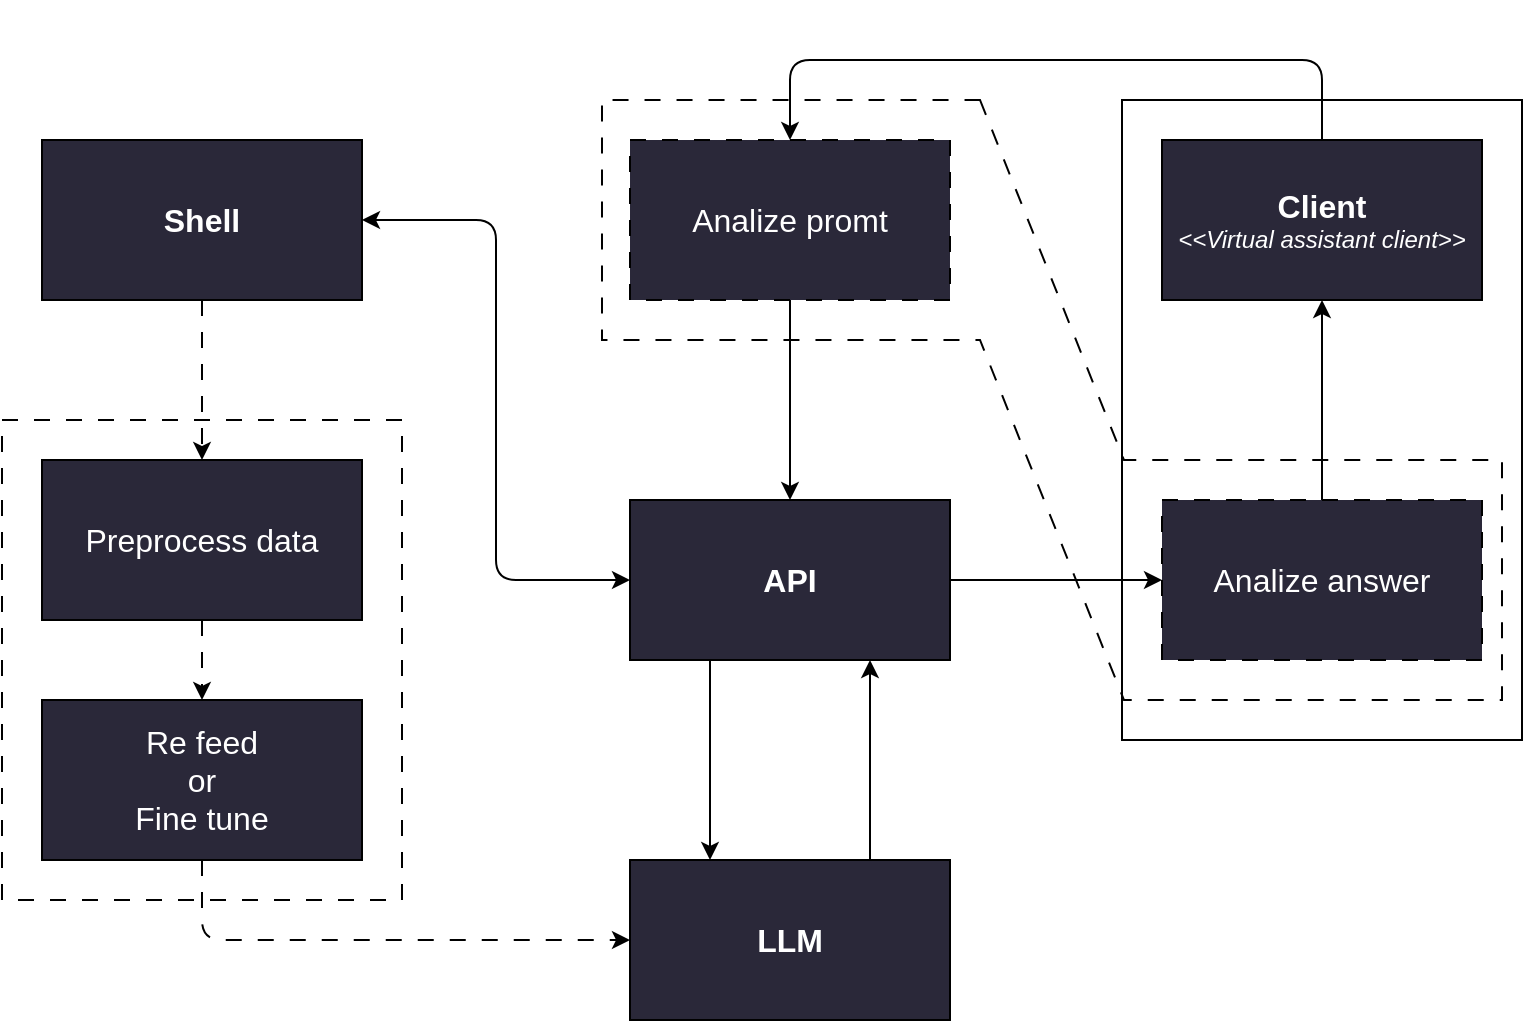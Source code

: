 <mxfile>
    <diagram id="co5ghKeVUiiam8XSEQDd" name="Page-1">
        <mxGraphModel dx="1109" dy="873" grid="1" gridSize="10" guides="1" tooltips="1" connect="1" arrows="1" fold="1" page="1" pageScale="1" pageWidth="827" pageHeight="1169" math="0" shadow="0">
            <root>
                <mxCell id="0"/>
                <mxCell id="1" parent="0"/>
                <mxCell id="32" value="" style="verticalLabelPosition=bottom;verticalAlign=top;html=1;shape=mxgraph.basic.polygon;polyCoords=[[0.42,0],[0.58,0.6],[1,0.6],[1,1],[0.58,1],[0.42,0.4],[0,0.4],[0,0]];polyline=0;rounded=1;strokeColor=default;fontFamily=Helvetica;fontSize=16;fontColor=#FFFFFF;fillColor=none;dashed=1;dashPattern=8 8;" vertex="1" parent="1">
                    <mxGeometry x="344" y="150" width="450" height="300" as="geometry"/>
                </mxCell>
                <mxCell id="33" value="" style="rounded=0;whiteSpace=wrap;html=1;strokeColor=default;fontFamily=Helvetica;fontSize=16;fontColor=#FFFFFF;fillColor=none;dashed=1;dashPattern=8 8;" vertex="1" parent="1">
                    <mxGeometry x="44" y="310" width="200" height="240" as="geometry"/>
                </mxCell>
                <mxCell id="34" style="edgeStyle=orthogonalEdgeStyle;jumpSize=12;html=1;entryX=0.5;entryY=0;entryDx=0;entryDy=0;fontFamily=Helvetica;fontSize=16;fontColor=#FFFFFF;startArrow=none;startFill=0;endArrow=classic;endFill=1;fillColor=#FF0000;" edge="1" parent="1" source="35" target="52">
                    <mxGeometry relative="1" as="geometry">
                        <Array as="points">
                            <mxPoint x="704" y="130"/>
                            <mxPoint x="438" y="130"/>
                        </Array>
                    </mxGeometry>
                </mxCell>
                <mxCell id="35" value="&lt;b&gt;&lt;font style=&quot;font-size: 16px;&quot;&gt;Client&lt;/font&gt;&lt;/b&gt;&lt;br&gt;&lt;i&gt;&amp;lt;&amp;lt;Virtual assistant client&amp;gt;&amp;gt;&lt;/i&gt;" style="rounded=0;whiteSpace=wrap;html=1;strokeColor=default;fontFamily=Helvetica;fontSize=12;fontColor=#FFFFFF;fillColor=#2A2839;" vertex="1" parent="1">
                    <mxGeometry x="624" y="170" width="160" height="80" as="geometry"/>
                </mxCell>
                <mxCell id="36" style="edgeStyle=orthogonalEdgeStyle;jumpSize=12;html=1;entryX=0;entryY=0.5;entryDx=0;entryDy=0;fontFamily=Helvetica;fontSize=16;fontColor=#FFFFFF;fillColor=#FF0000;startArrow=classic;startFill=1;endArrow=classic;endFill=1;" edge="1" parent="1" source="37" target="40">
                    <mxGeometry relative="1" as="geometry"/>
                </mxCell>
                <mxCell id="37" value="&lt;b&gt;&lt;font style=&quot;font-size: 16px;&quot;&gt;Shell&lt;/font&gt;&lt;/b&gt;" style="rounded=0;whiteSpace=wrap;html=1;strokeColor=default;fontFamily=Helvetica;fontSize=12;fontColor=#FFFFFF;fillColor=#2A2839;" vertex="1" parent="1">
                    <mxGeometry x="64" y="170" width="160" height="80" as="geometry"/>
                </mxCell>
                <mxCell id="38" style="edgeStyle=orthogonalEdgeStyle;jumpSize=12;html=1;exitX=0.25;exitY=1;exitDx=0;exitDy=0;entryX=0.25;entryY=0;entryDx=0;entryDy=0;fontFamily=Helvetica;fontSize=16;fontColor=#FFFFFF;startArrow=none;startFill=0;endArrow=classic;endFill=1;fillColor=#FF0000;" edge="1" parent="1" source="40" target="42">
                    <mxGeometry relative="1" as="geometry"/>
                </mxCell>
                <mxCell id="39" style="edgeStyle=orthogonalEdgeStyle;jumpSize=12;html=1;entryX=0;entryY=0.5;entryDx=0;entryDy=0;fontFamily=Helvetica;fontSize=16;fontColor=#FFFFFF;startArrow=none;startFill=0;endArrow=classic;endFill=1;fillColor=#FF0000;" edge="1" parent="1" source="40" target="55">
                    <mxGeometry relative="1" as="geometry"/>
                </mxCell>
                <mxCell id="40" value="&lt;b&gt;&lt;font style=&quot;font-size: 16px;&quot;&gt;API&lt;/font&gt;&lt;/b&gt;" style="rounded=0;whiteSpace=wrap;html=1;strokeColor=default;fontFamily=Helvetica;fontSize=12;fontColor=#FFFFFF;fillColor=#2A2839;" vertex="1" parent="1">
                    <mxGeometry x="358" y="350" width="160" height="80" as="geometry"/>
                </mxCell>
                <mxCell id="41" style="edgeStyle=orthogonalEdgeStyle;jumpSize=12;html=1;exitX=0.75;exitY=0;exitDx=0;exitDy=0;entryX=0.75;entryY=1;entryDx=0;entryDy=0;fontFamily=Helvetica;fontSize=16;fontColor=#FFFFFF;startArrow=none;startFill=0;endArrow=classic;endFill=1;fillColor=#FF0000;" edge="1" parent="1" source="42" target="40">
                    <mxGeometry relative="1" as="geometry"/>
                </mxCell>
                <mxCell id="42" value="&lt;b&gt;&lt;font style=&quot;font-size: 16px;&quot;&gt;LLM&lt;/font&gt;&lt;/b&gt;" style="rounded=0;whiteSpace=wrap;html=1;strokeColor=default;fontFamily=Helvetica;fontSize=12;fontColor=#FFFFFF;fillColor=#2A2839;" vertex="1" parent="1">
                    <mxGeometry x="358" y="530" width="160" height="80" as="geometry"/>
                </mxCell>
                <mxCell id="43" value="Answer" style="text;html=1;strokeColor=none;fillColor=none;align=center;verticalAlign=middle;whiteSpace=wrap;rounded=0;fontFamily=Helvetica;fontSize=16;fontColor=#FFFFFF;" vertex="1" parent="1">
                    <mxGeometry x="624" y="290" width="60" height="30" as="geometry"/>
                </mxCell>
                <mxCell id="44" value="Send promt" style="text;html=1;strokeColor=none;fillColor=none;align=center;verticalAlign=middle;whiteSpace=wrap;rounded=0;fontFamily=Helvetica;fontSize=16;fontColor=#FFFFFF;" vertex="1" parent="1">
                    <mxGeometry x="324" y="465" width="60" height="30" as="geometry"/>
                </mxCell>
                <mxCell id="45" value="Create answer" style="text;html=1;strokeColor=none;fillColor=none;align=center;verticalAlign=middle;whiteSpace=wrap;rounded=0;fontFamily=Helvetica;fontSize=16;fontColor=#FFFFFF;" vertex="1" parent="1">
                    <mxGeometry x="484" y="460" width="70" height="40" as="geometry"/>
                </mxCell>
                <mxCell id="46" style="edgeStyle=orthogonalEdgeStyle;jumpSize=12;html=1;entryX=0.5;entryY=0;entryDx=0;entryDy=0;fontFamily=Helvetica;fontSize=16;fontColor=#FFFFFF;startArrow=none;startFill=0;endArrow=classic;endFill=1;fillColor=#FF0000;dashed=1;dashPattern=8 8;" edge="1" parent="1" source="37" target="48">
                    <mxGeometry relative="1" as="geometry">
                        <mxPoint x="144" y="390" as="sourcePoint"/>
                    </mxGeometry>
                </mxCell>
                <mxCell id="47" style="edgeStyle=orthogonalEdgeStyle;jumpSize=12;html=1;entryX=0.5;entryY=0;entryDx=0;entryDy=0;fontFamily=Helvetica;fontSize=16;fontColor=#FFFFFF;startArrow=none;startFill=0;endArrow=classic;endFill=1;fillColor=#FF0000;dashed=1;dashPattern=8 8;" edge="1" parent="1" source="48" target="50">
                    <mxGeometry relative="1" as="geometry"/>
                </mxCell>
                <mxCell id="48" value="&lt;font style=&quot;font-size: 16px;&quot;&gt;Preprocess data&lt;br&gt;&lt;/font&gt;" style="rounded=0;whiteSpace=wrap;html=1;strokeColor=default;fontFamily=Helvetica;fontSize=12;fontColor=#FFFFFF;fillColor=#2A2839;" vertex="1" parent="1">
                    <mxGeometry x="64" y="330" width="160" height="80" as="geometry"/>
                </mxCell>
                <mxCell id="49" style="edgeStyle=orthogonalEdgeStyle;jumpSize=12;html=1;entryX=0;entryY=0.5;entryDx=0;entryDy=0;fontFamily=Helvetica;fontSize=16;fontColor=#FFFFFF;startArrow=none;startFill=0;endArrow=classic;endFill=1;fillColor=#FF0000;dashed=1;dashPattern=8 8;exitX=0.5;exitY=1;exitDx=0;exitDy=0;" edge="1" parent="1" source="50" target="42">
                    <mxGeometry relative="1" as="geometry"/>
                </mxCell>
                <mxCell id="50" value="&lt;font style=&quot;font-size: 16px;&quot;&gt;Re feed &lt;br&gt;or&lt;br&gt;Fine tune&lt;/font&gt;" style="rounded=0;whiteSpace=wrap;html=1;strokeColor=default;fontFamily=Helvetica;fontSize=12;fontColor=#FFFFFF;fillColor=#2A2839;" vertex="1" parent="1">
                    <mxGeometry x="64" y="450" width="160" height="80" as="geometry"/>
                </mxCell>
                <mxCell id="51" style="edgeStyle=orthogonalEdgeStyle;jumpSize=12;html=1;entryX=0.5;entryY=0;entryDx=0;entryDy=0;fontFamily=Helvetica;fontSize=16;fontColor=#FFFFFF;startArrow=none;startFill=0;endArrow=classic;endFill=1;fillColor=#FF0000;" edge="1" parent="1" source="52" target="40">
                    <mxGeometry relative="1" as="geometry"/>
                </mxCell>
                <mxCell id="52" value="&lt;font style=&quot;font-size: 16px;&quot;&gt;Analize promt&lt;/font&gt;" style="rounded=0;whiteSpace=wrap;html=1;strokeColor=default;fontFamily=Helvetica;fontSize=12;fontColor=#FFFFFF;fillColor=#2A2839;dashed=1;dashPattern=8 8;" vertex="1" parent="1">
                    <mxGeometry x="358" y="170" width="160" height="80" as="geometry"/>
                </mxCell>
                <mxCell id="53" value="Promt" style="text;html=1;strokeColor=none;fillColor=none;align=center;verticalAlign=middle;whiteSpace=wrap;rounded=0;fontFamily=Helvetica;fontSize=16;fontColor=#FFFFFF;" vertex="1" parent="1">
                    <mxGeometry x="544" y="100" width="60" height="30" as="geometry"/>
                </mxCell>
                <mxCell id="54" style="edgeStyle=orthogonalEdgeStyle;jumpSize=12;html=1;exitX=0.5;exitY=0;exitDx=0;exitDy=0;entryX=0.5;entryY=1;entryDx=0;entryDy=0;fontFamily=Helvetica;fontSize=16;fontColor=#FFFFFF;startArrow=none;startFill=0;endArrow=classic;endFill=1;fillColor=#FF0000;" edge="1" parent="1" source="55" target="35">
                    <mxGeometry relative="1" as="geometry"/>
                </mxCell>
                <mxCell id="55" value="&lt;font style=&quot;font-size: 16px;&quot;&gt;Analize answer&lt;/font&gt;" style="rounded=0;whiteSpace=wrap;html=1;strokeColor=default;fontFamily=Helvetica;fontSize=12;fontColor=#FFFFFF;fillColor=#2A2839;dashed=1;dashPattern=8 8;" vertex="1" parent="1">
                    <mxGeometry x="624" y="350" width="160" height="80" as="geometry"/>
                </mxCell>
                <mxCell id="56" value="Metrics" style="text;html=1;strokeColor=none;fillColor=none;align=center;verticalAlign=middle;whiteSpace=wrap;rounded=0;fontFamily=Helvetica;fontSize=16;fontColor=#FFFFFF;" vertex="1" parent="1">
                    <mxGeometry x="294" y="400" width="60" height="30" as="geometry"/>
                </mxCell>
                <mxCell id="57" value="Actions" style="text;html=1;strokeColor=none;fillColor=none;align=center;verticalAlign=middle;whiteSpace=wrap;rounded=0;fontFamily=Helvetica;fontSize=16;fontColor=#FFFFFF;" vertex="1" parent="1">
                    <mxGeometry x="234" y="170" width="60" height="30" as="geometry"/>
                </mxCell>
                <mxCell id="58" value="OnDevelop" style="text;html=1;strokeColor=none;fillColor=none;align=center;verticalAlign=middle;whiteSpace=wrap;rounded=0;fontFamily=Helvetica;fontSize=16;fontColor=#FFFFFF;" vertex="1" parent="1">
                    <mxGeometry x="344" y="120" width="86" height="30" as="geometry"/>
                </mxCell>
                <mxCell id="59" value="OnUpdate" style="text;html=1;strokeColor=none;fillColor=none;align=center;verticalAlign=middle;whiteSpace=wrap;rounded=0;fontFamily=Helvetica;fontSize=16;fontColor=#FFFFFF;" vertex="1" parent="1">
                    <mxGeometry x="44" y="280" width="80" height="30" as="geometry"/>
                </mxCell>
                <mxCell id="60" value="" style="rounded=0;whiteSpace=wrap;html=1;strokeColor=default;fontFamily=Helvetica;fontSize=16;fontColor=#FFFFFF;fillColor=none;" vertex="1" parent="1">
                    <mxGeometry x="604" y="150" width="200" height="320" as="geometry"/>
                </mxCell>
                <mxCell id="61" value="OnQuery" style="text;html=1;strokeColor=none;fillColor=none;align=center;verticalAlign=middle;whiteSpace=wrap;rounded=0;fontFamily=Helvetica;fontSize=16;fontColor=#FFFFFF;" vertex="1" parent="1">
                    <mxGeometry x="714" y="120" width="60" height="30" as="geometry"/>
                </mxCell>
            </root>
        </mxGraphModel>
    </diagram>
</mxfile>